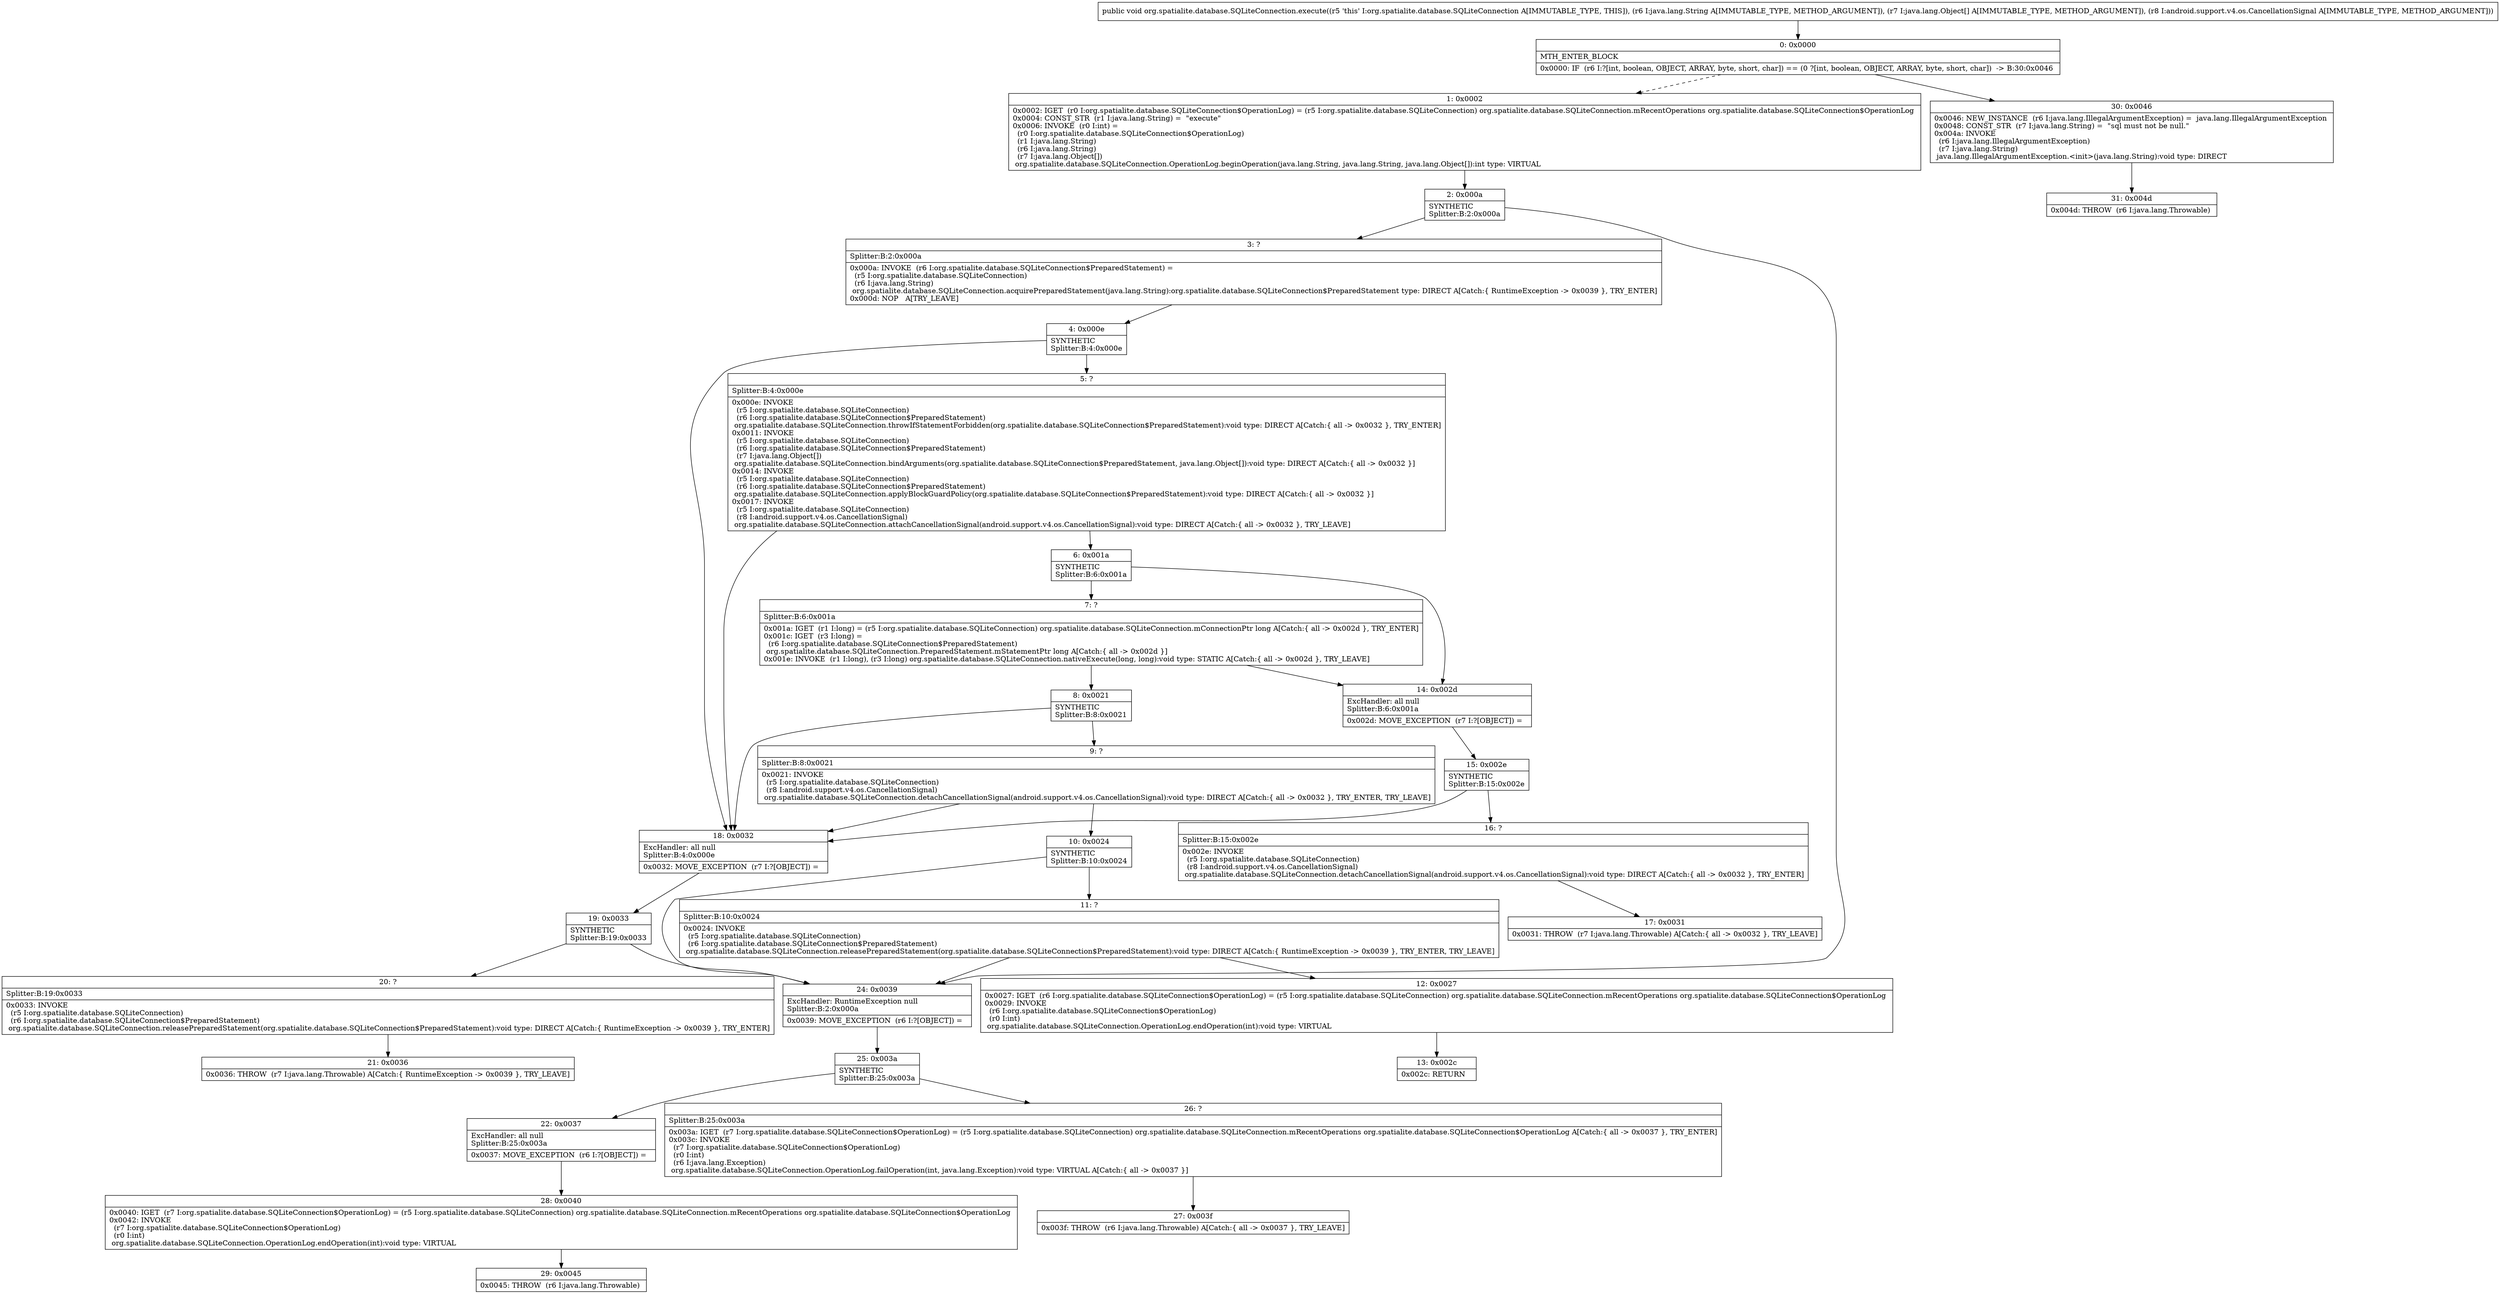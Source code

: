 digraph "CFG fororg.spatialite.database.SQLiteConnection.execute(Ljava\/lang\/String;[Ljava\/lang\/Object;Landroid\/support\/v4\/os\/CancellationSignal;)V" {
Node_0 [shape=record,label="{0\:\ 0x0000|MTH_ENTER_BLOCK\l|0x0000: IF  (r6 I:?[int, boolean, OBJECT, ARRAY, byte, short, char]) == (0 ?[int, boolean, OBJECT, ARRAY, byte, short, char])  \-\> B:30:0x0046 \l}"];
Node_1 [shape=record,label="{1\:\ 0x0002|0x0002: IGET  (r0 I:org.spatialite.database.SQLiteConnection$OperationLog) = (r5 I:org.spatialite.database.SQLiteConnection) org.spatialite.database.SQLiteConnection.mRecentOperations org.spatialite.database.SQLiteConnection$OperationLog \l0x0004: CONST_STR  (r1 I:java.lang.String) =  \"execute\" \l0x0006: INVOKE  (r0 I:int) = \l  (r0 I:org.spatialite.database.SQLiteConnection$OperationLog)\l  (r1 I:java.lang.String)\l  (r6 I:java.lang.String)\l  (r7 I:java.lang.Object[])\l org.spatialite.database.SQLiteConnection.OperationLog.beginOperation(java.lang.String, java.lang.String, java.lang.Object[]):int type: VIRTUAL \l}"];
Node_2 [shape=record,label="{2\:\ 0x000a|SYNTHETIC\lSplitter:B:2:0x000a\l}"];
Node_3 [shape=record,label="{3\:\ ?|Splitter:B:2:0x000a\l|0x000a: INVOKE  (r6 I:org.spatialite.database.SQLiteConnection$PreparedStatement) = \l  (r5 I:org.spatialite.database.SQLiteConnection)\l  (r6 I:java.lang.String)\l org.spatialite.database.SQLiteConnection.acquirePreparedStatement(java.lang.String):org.spatialite.database.SQLiteConnection$PreparedStatement type: DIRECT A[Catch:\{ RuntimeException \-\> 0x0039 \}, TRY_ENTER]\l0x000d: NOP   A[TRY_LEAVE]\l}"];
Node_4 [shape=record,label="{4\:\ 0x000e|SYNTHETIC\lSplitter:B:4:0x000e\l}"];
Node_5 [shape=record,label="{5\:\ ?|Splitter:B:4:0x000e\l|0x000e: INVOKE  \l  (r5 I:org.spatialite.database.SQLiteConnection)\l  (r6 I:org.spatialite.database.SQLiteConnection$PreparedStatement)\l org.spatialite.database.SQLiteConnection.throwIfStatementForbidden(org.spatialite.database.SQLiteConnection$PreparedStatement):void type: DIRECT A[Catch:\{ all \-\> 0x0032 \}, TRY_ENTER]\l0x0011: INVOKE  \l  (r5 I:org.spatialite.database.SQLiteConnection)\l  (r6 I:org.spatialite.database.SQLiteConnection$PreparedStatement)\l  (r7 I:java.lang.Object[])\l org.spatialite.database.SQLiteConnection.bindArguments(org.spatialite.database.SQLiteConnection$PreparedStatement, java.lang.Object[]):void type: DIRECT A[Catch:\{ all \-\> 0x0032 \}]\l0x0014: INVOKE  \l  (r5 I:org.spatialite.database.SQLiteConnection)\l  (r6 I:org.spatialite.database.SQLiteConnection$PreparedStatement)\l org.spatialite.database.SQLiteConnection.applyBlockGuardPolicy(org.spatialite.database.SQLiteConnection$PreparedStatement):void type: DIRECT A[Catch:\{ all \-\> 0x0032 \}]\l0x0017: INVOKE  \l  (r5 I:org.spatialite.database.SQLiteConnection)\l  (r8 I:android.support.v4.os.CancellationSignal)\l org.spatialite.database.SQLiteConnection.attachCancellationSignal(android.support.v4.os.CancellationSignal):void type: DIRECT A[Catch:\{ all \-\> 0x0032 \}, TRY_LEAVE]\l}"];
Node_6 [shape=record,label="{6\:\ 0x001a|SYNTHETIC\lSplitter:B:6:0x001a\l}"];
Node_7 [shape=record,label="{7\:\ ?|Splitter:B:6:0x001a\l|0x001a: IGET  (r1 I:long) = (r5 I:org.spatialite.database.SQLiteConnection) org.spatialite.database.SQLiteConnection.mConnectionPtr long A[Catch:\{ all \-\> 0x002d \}, TRY_ENTER]\l0x001c: IGET  (r3 I:long) = \l  (r6 I:org.spatialite.database.SQLiteConnection$PreparedStatement)\l org.spatialite.database.SQLiteConnection.PreparedStatement.mStatementPtr long A[Catch:\{ all \-\> 0x002d \}]\l0x001e: INVOKE  (r1 I:long), (r3 I:long) org.spatialite.database.SQLiteConnection.nativeExecute(long, long):void type: STATIC A[Catch:\{ all \-\> 0x002d \}, TRY_LEAVE]\l}"];
Node_8 [shape=record,label="{8\:\ 0x0021|SYNTHETIC\lSplitter:B:8:0x0021\l}"];
Node_9 [shape=record,label="{9\:\ ?|Splitter:B:8:0x0021\l|0x0021: INVOKE  \l  (r5 I:org.spatialite.database.SQLiteConnection)\l  (r8 I:android.support.v4.os.CancellationSignal)\l org.spatialite.database.SQLiteConnection.detachCancellationSignal(android.support.v4.os.CancellationSignal):void type: DIRECT A[Catch:\{ all \-\> 0x0032 \}, TRY_ENTER, TRY_LEAVE]\l}"];
Node_10 [shape=record,label="{10\:\ 0x0024|SYNTHETIC\lSplitter:B:10:0x0024\l}"];
Node_11 [shape=record,label="{11\:\ ?|Splitter:B:10:0x0024\l|0x0024: INVOKE  \l  (r5 I:org.spatialite.database.SQLiteConnection)\l  (r6 I:org.spatialite.database.SQLiteConnection$PreparedStatement)\l org.spatialite.database.SQLiteConnection.releasePreparedStatement(org.spatialite.database.SQLiteConnection$PreparedStatement):void type: DIRECT A[Catch:\{ RuntimeException \-\> 0x0039 \}, TRY_ENTER, TRY_LEAVE]\l}"];
Node_12 [shape=record,label="{12\:\ 0x0027|0x0027: IGET  (r6 I:org.spatialite.database.SQLiteConnection$OperationLog) = (r5 I:org.spatialite.database.SQLiteConnection) org.spatialite.database.SQLiteConnection.mRecentOperations org.spatialite.database.SQLiteConnection$OperationLog \l0x0029: INVOKE  \l  (r6 I:org.spatialite.database.SQLiteConnection$OperationLog)\l  (r0 I:int)\l org.spatialite.database.SQLiteConnection.OperationLog.endOperation(int):void type: VIRTUAL \l}"];
Node_13 [shape=record,label="{13\:\ 0x002c|0x002c: RETURN   \l}"];
Node_14 [shape=record,label="{14\:\ 0x002d|ExcHandler: all null\lSplitter:B:6:0x001a\l|0x002d: MOVE_EXCEPTION  (r7 I:?[OBJECT]) =  \l}"];
Node_15 [shape=record,label="{15\:\ 0x002e|SYNTHETIC\lSplitter:B:15:0x002e\l}"];
Node_16 [shape=record,label="{16\:\ ?|Splitter:B:15:0x002e\l|0x002e: INVOKE  \l  (r5 I:org.spatialite.database.SQLiteConnection)\l  (r8 I:android.support.v4.os.CancellationSignal)\l org.spatialite.database.SQLiteConnection.detachCancellationSignal(android.support.v4.os.CancellationSignal):void type: DIRECT A[Catch:\{ all \-\> 0x0032 \}, TRY_ENTER]\l}"];
Node_17 [shape=record,label="{17\:\ 0x0031|0x0031: THROW  (r7 I:java.lang.Throwable) A[Catch:\{ all \-\> 0x0032 \}, TRY_LEAVE]\l}"];
Node_18 [shape=record,label="{18\:\ 0x0032|ExcHandler: all null\lSplitter:B:4:0x000e\l|0x0032: MOVE_EXCEPTION  (r7 I:?[OBJECT]) =  \l}"];
Node_19 [shape=record,label="{19\:\ 0x0033|SYNTHETIC\lSplitter:B:19:0x0033\l}"];
Node_20 [shape=record,label="{20\:\ ?|Splitter:B:19:0x0033\l|0x0033: INVOKE  \l  (r5 I:org.spatialite.database.SQLiteConnection)\l  (r6 I:org.spatialite.database.SQLiteConnection$PreparedStatement)\l org.spatialite.database.SQLiteConnection.releasePreparedStatement(org.spatialite.database.SQLiteConnection$PreparedStatement):void type: DIRECT A[Catch:\{ RuntimeException \-\> 0x0039 \}, TRY_ENTER]\l}"];
Node_21 [shape=record,label="{21\:\ 0x0036|0x0036: THROW  (r7 I:java.lang.Throwable) A[Catch:\{ RuntimeException \-\> 0x0039 \}, TRY_LEAVE]\l}"];
Node_22 [shape=record,label="{22\:\ 0x0037|ExcHandler: all null\lSplitter:B:25:0x003a\l|0x0037: MOVE_EXCEPTION  (r6 I:?[OBJECT]) =  \l}"];
Node_24 [shape=record,label="{24\:\ 0x0039|ExcHandler: RuntimeException null\lSplitter:B:2:0x000a\l|0x0039: MOVE_EXCEPTION  (r6 I:?[OBJECT]) =  \l}"];
Node_25 [shape=record,label="{25\:\ 0x003a|SYNTHETIC\lSplitter:B:25:0x003a\l}"];
Node_26 [shape=record,label="{26\:\ ?|Splitter:B:25:0x003a\l|0x003a: IGET  (r7 I:org.spatialite.database.SQLiteConnection$OperationLog) = (r5 I:org.spatialite.database.SQLiteConnection) org.spatialite.database.SQLiteConnection.mRecentOperations org.spatialite.database.SQLiteConnection$OperationLog A[Catch:\{ all \-\> 0x0037 \}, TRY_ENTER]\l0x003c: INVOKE  \l  (r7 I:org.spatialite.database.SQLiteConnection$OperationLog)\l  (r0 I:int)\l  (r6 I:java.lang.Exception)\l org.spatialite.database.SQLiteConnection.OperationLog.failOperation(int, java.lang.Exception):void type: VIRTUAL A[Catch:\{ all \-\> 0x0037 \}]\l}"];
Node_27 [shape=record,label="{27\:\ 0x003f|0x003f: THROW  (r6 I:java.lang.Throwable) A[Catch:\{ all \-\> 0x0037 \}, TRY_LEAVE]\l}"];
Node_28 [shape=record,label="{28\:\ 0x0040|0x0040: IGET  (r7 I:org.spatialite.database.SQLiteConnection$OperationLog) = (r5 I:org.spatialite.database.SQLiteConnection) org.spatialite.database.SQLiteConnection.mRecentOperations org.spatialite.database.SQLiteConnection$OperationLog \l0x0042: INVOKE  \l  (r7 I:org.spatialite.database.SQLiteConnection$OperationLog)\l  (r0 I:int)\l org.spatialite.database.SQLiteConnection.OperationLog.endOperation(int):void type: VIRTUAL \l}"];
Node_29 [shape=record,label="{29\:\ 0x0045|0x0045: THROW  (r6 I:java.lang.Throwable) \l}"];
Node_30 [shape=record,label="{30\:\ 0x0046|0x0046: NEW_INSTANCE  (r6 I:java.lang.IllegalArgumentException) =  java.lang.IllegalArgumentException \l0x0048: CONST_STR  (r7 I:java.lang.String) =  \"sql must not be null.\" \l0x004a: INVOKE  \l  (r6 I:java.lang.IllegalArgumentException)\l  (r7 I:java.lang.String)\l java.lang.IllegalArgumentException.\<init\>(java.lang.String):void type: DIRECT \l}"];
Node_31 [shape=record,label="{31\:\ 0x004d|0x004d: THROW  (r6 I:java.lang.Throwable) \l}"];
MethodNode[shape=record,label="{public void org.spatialite.database.SQLiteConnection.execute((r5 'this' I:org.spatialite.database.SQLiteConnection A[IMMUTABLE_TYPE, THIS]), (r6 I:java.lang.String A[IMMUTABLE_TYPE, METHOD_ARGUMENT]), (r7 I:java.lang.Object[] A[IMMUTABLE_TYPE, METHOD_ARGUMENT]), (r8 I:android.support.v4.os.CancellationSignal A[IMMUTABLE_TYPE, METHOD_ARGUMENT])) }"];
MethodNode -> Node_0;
Node_0 -> Node_1[style=dashed];
Node_0 -> Node_30;
Node_1 -> Node_2;
Node_2 -> Node_3;
Node_2 -> Node_24;
Node_3 -> Node_4;
Node_4 -> Node_5;
Node_4 -> Node_18;
Node_5 -> Node_6;
Node_5 -> Node_18;
Node_6 -> Node_7;
Node_6 -> Node_14;
Node_7 -> Node_8;
Node_7 -> Node_14;
Node_8 -> Node_9;
Node_8 -> Node_18;
Node_9 -> Node_10;
Node_9 -> Node_18;
Node_10 -> Node_11;
Node_10 -> Node_24;
Node_11 -> Node_12;
Node_11 -> Node_24;
Node_12 -> Node_13;
Node_14 -> Node_15;
Node_15 -> Node_16;
Node_15 -> Node_18;
Node_16 -> Node_17;
Node_18 -> Node_19;
Node_19 -> Node_20;
Node_19 -> Node_24;
Node_20 -> Node_21;
Node_22 -> Node_28;
Node_24 -> Node_25;
Node_25 -> Node_26;
Node_25 -> Node_22;
Node_26 -> Node_27;
Node_28 -> Node_29;
Node_30 -> Node_31;
}


